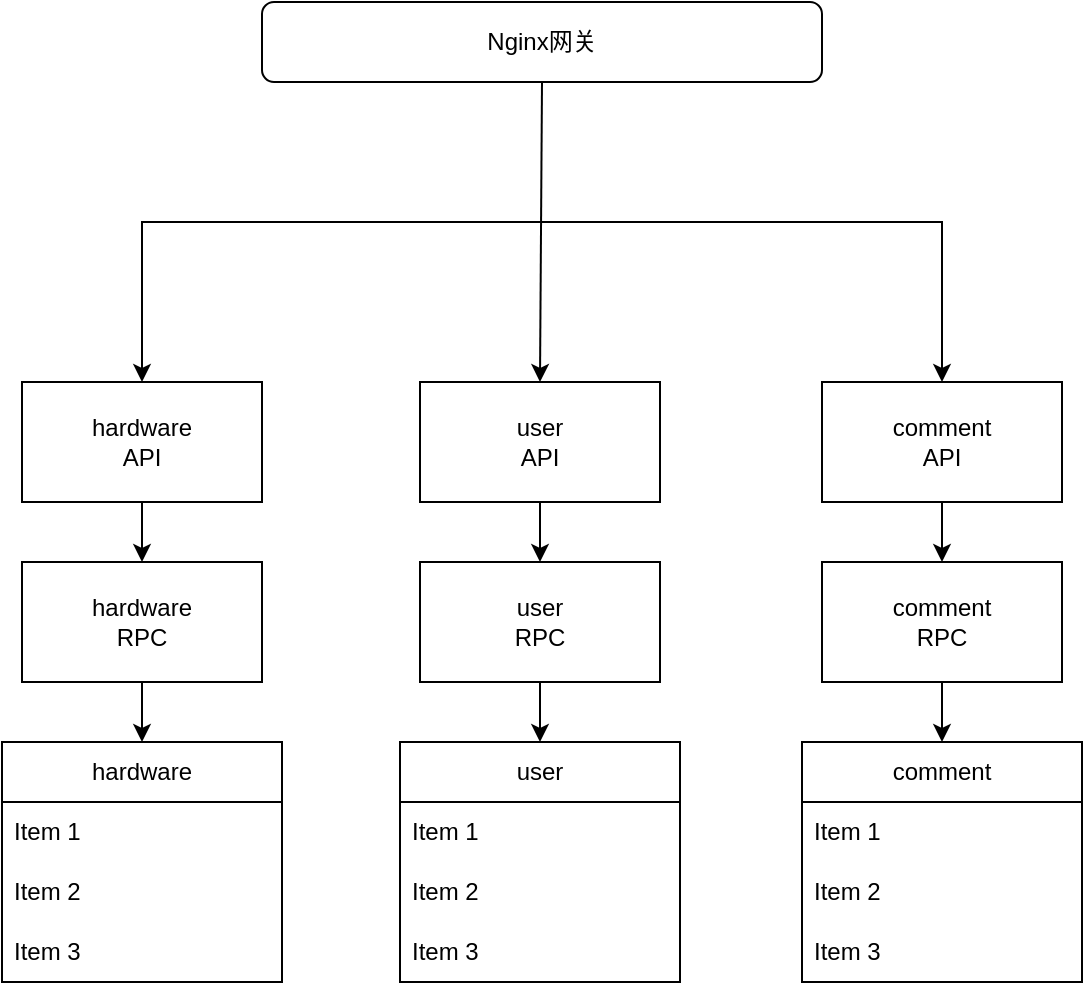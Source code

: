 <mxfile version="21.3.8" type="github">
  <diagram id="C5RBs43oDa-KdzZeNtuy" name="Page-1">
    <mxGraphModel dx="1050" dy="573" grid="1" gridSize="10" guides="1" tooltips="1" connect="1" arrows="1" fold="1" page="1" pageScale="1" pageWidth="827" pageHeight="1169" background="#ffffff" math="0" shadow="0">
      <root>
        <mxCell id="WIyWlLk6GJQsqaUBKTNV-0" />
        <mxCell id="WIyWlLk6GJQsqaUBKTNV-1" parent="WIyWlLk6GJQsqaUBKTNV-0" />
        <mxCell id="WIyWlLk6GJQsqaUBKTNV-3" value="Nginx网关" style="rounded=1;whiteSpace=wrap;html=1;fontSize=12;glass=0;strokeWidth=1;shadow=0;" parent="WIyWlLk6GJQsqaUBKTNV-1" vertex="1">
          <mxGeometry x="170" y="20" width="280" height="40" as="geometry" />
        </mxCell>
        <mxCell id="wGfuY0L1f4zVH9nWmZ6j-10" value="hardware&lt;br&gt;RPC" style="rounded=0;whiteSpace=wrap;html=1;" parent="WIyWlLk6GJQsqaUBKTNV-1" vertex="1">
          <mxGeometry x="50" y="300" width="120" height="60" as="geometry" />
        </mxCell>
        <mxCell id="wGfuY0L1f4zVH9nWmZ6j-11" value="user&lt;br&gt;RPC" style="rounded=0;whiteSpace=wrap;html=1;" parent="WIyWlLk6GJQsqaUBKTNV-1" vertex="1">
          <mxGeometry x="249" y="300" width="120" height="60" as="geometry" />
        </mxCell>
        <mxCell id="wGfuY0L1f4zVH9nWmZ6j-12" value="comment&lt;br&gt;RPC" style="rounded=0;whiteSpace=wrap;html=1;" parent="WIyWlLk6GJQsqaUBKTNV-1" vertex="1">
          <mxGeometry x="450" y="300" width="120" height="60" as="geometry" />
        </mxCell>
        <mxCell id="wGfuY0L1f4zVH9nWmZ6j-14" value="" style="endArrow=classic;html=1;rounded=0;exitX=0.5;exitY=1;exitDx=0;exitDy=0;entryX=0.5;entryY=0;entryDx=0;entryDy=0;" parent="WIyWlLk6GJQsqaUBKTNV-1" source="wGfuY0L1f4zVH9nWmZ6j-12" edge="1" target="wGfuY0L1f4zVH9nWmZ6j-27">
          <mxGeometry width="50" height="50" relative="1" as="geometry">
            <mxPoint x="470" y="300" as="sourcePoint" />
            <mxPoint x="474" y="380" as="targetPoint" />
          </mxGeometry>
        </mxCell>
        <mxCell id="wGfuY0L1f4zVH9nWmZ6j-16" value="" style="endArrow=classic;html=1;rounded=0;exitX=0.5;exitY=1;exitDx=0;exitDy=0;entryX=0.5;entryY=0;entryDx=0;entryDy=0;" parent="WIyWlLk6GJQsqaUBKTNV-1" source="wGfuY0L1f4zVH9nWmZ6j-11" edge="1" target="wGfuY0L1f4zVH9nWmZ6j-19">
          <mxGeometry width="50" height="50" relative="1" as="geometry">
            <mxPoint x="390" y="320" as="sourcePoint" />
            <mxPoint x="309" y="380" as="targetPoint" />
          </mxGeometry>
        </mxCell>
        <mxCell id="wGfuY0L1f4zVH9nWmZ6j-17" value="" style="endArrow=classic;html=1;rounded=0;exitX=0.5;exitY=1;exitDx=0;exitDy=0;entryX=0.5;entryY=0;entryDx=0;entryDy=0;" parent="WIyWlLk6GJQsqaUBKTNV-1" source="wGfuY0L1f4zVH9nWmZ6j-10" edge="1" target="wGfuY0L1f4zVH9nWmZ6j-23">
          <mxGeometry width="50" height="50" relative="1" as="geometry">
            <mxPoint x="390" y="320" as="sourcePoint" />
            <mxPoint x="150" y="380" as="targetPoint" />
          </mxGeometry>
        </mxCell>
        <mxCell id="wGfuY0L1f4zVH9nWmZ6j-19" value="user" style="swimlane;fontStyle=0;childLayout=stackLayout;horizontal=1;startSize=30;horizontalStack=0;resizeParent=1;resizeParentMax=0;resizeLast=0;collapsible=1;marginBottom=0;whiteSpace=wrap;html=1;" parent="WIyWlLk6GJQsqaUBKTNV-1" vertex="1">
          <mxGeometry x="239" y="390" width="140" height="120" as="geometry" />
        </mxCell>
        <mxCell id="wGfuY0L1f4zVH9nWmZ6j-20" value="Item 1" style="text;strokeColor=none;fillColor=none;align=left;verticalAlign=middle;spacingLeft=4;spacingRight=4;overflow=hidden;points=[[0,0.5],[1,0.5]];portConstraint=eastwest;rotatable=0;whiteSpace=wrap;html=1;" parent="wGfuY0L1f4zVH9nWmZ6j-19" vertex="1">
          <mxGeometry y="30" width="140" height="30" as="geometry" />
        </mxCell>
        <mxCell id="wGfuY0L1f4zVH9nWmZ6j-21" value="Item 2" style="text;strokeColor=none;fillColor=none;align=left;verticalAlign=middle;spacingLeft=4;spacingRight=4;overflow=hidden;points=[[0,0.5],[1,0.5]];portConstraint=eastwest;rotatable=0;whiteSpace=wrap;html=1;" parent="wGfuY0L1f4zVH9nWmZ6j-19" vertex="1">
          <mxGeometry y="60" width="140" height="30" as="geometry" />
        </mxCell>
        <mxCell id="wGfuY0L1f4zVH9nWmZ6j-22" value="Item 3" style="text;strokeColor=none;fillColor=none;align=left;verticalAlign=middle;spacingLeft=4;spacingRight=4;overflow=hidden;points=[[0,0.5],[1,0.5]];portConstraint=eastwest;rotatable=0;whiteSpace=wrap;html=1;" parent="wGfuY0L1f4zVH9nWmZ6j-19" vertex="1">
          <mxGeometry y="90" width="140" height="30" as="geometry" />
        </mxCell>
        <mxCell id="wGfuY0L1f4zVH9nWmZ6j-23" value="hardware" style="swimlane;fontStyle=0;childLayout=stackLayout;horizontal=1;startSize=30;horizontalStack=0;resizeParent=1;resizeParentMax=0;resizeLast=0;collapsible=1;marginBottom=0;whiteSpace=wrap;html=1;" parent="WIyWlLk6GJQsqaUBKTNV-1" vertex="1">
          <mxGeometry x="40" y="390" width="140" height="120" as="geometry">
            <mxRectangle x="80" y="380" width="60" height="30" as="alternateBounds" />
          </mxGeometry>
        </mxCell>
        <mxCell id="wGfuY0L1f4zVH9nWmZ6j-24" value="Item 1" style="text;strokeColor=none;fillColor=none;align=left;verticalAlign=middle;spacingLeft=4;spacingRight=4;overflow=hidden;points=[[0,0.5],[1,0.5]];portConstraint=eastwest;rotatable=0;whiteSpace=wrap;html=1;" parent="wGfuY0L1f4zVH9nWmZ6j-23" vertex="1">
          <mxGeometry y="30" width="140" height="30" as="geometry" />
        </mxCell>
        <mxCell id="wGfuY0L1f4zVH9nWmZ6j-25" value="Item 2" style="text;strokeColor=none;fillColor=none;align=left;verticalAlign=middle;spacingLeft=4;spacingRight=4;overflow=hidden;points=[[0,0.5],[1,0.5]];portConstraint=eastwest;rotatable=0;whiteSpace=wrap;html=1;" parent="wGfuY0L1f4zVH9nWmZ6j-23" vertex="1">
          <mxGeometry y="60" width="140" height="30" as="geometry" />
        </mxCell>
        <mxCell id="wGfuY0L1f4zVH9nWmZ6j-26" value="Item 3" style="text;strokeColor=none;fillColor=none;align=left;verticalAlign=middle;spacingLeft=4;spacingRight=4;overflow=hidden;points=[[0,0.5],[1,0.5]];portConstraint=eastwest;rotatable=0;whiteSpace=wrap;html=1;" parent="wGfuY0L1f4zVH9nWmZ6j-23" vertex="1">
          <mxGeometry y="90" width="140" height="30" as="geometry" />
        </mxCell>
        <mxCell id="wGfuY0L1f4zVH9nWmZ6j-27" value="comment" style="swimlane;fontStyle=0;childLayout=stackLayout;horizontal=1;startSize=30;horizontalStack=0;resizeParent=1;resizeParentMax=0;resizeLast=0;collapsible=1;marginBottom=0;whiteSpace=wrap;html=1;" parent="WIyWlLk6GJQsqaUBKTNV-1" vertex="1">
          <mxGeometry x="440" y="390" width="140" height="120" as="geometry" />
        </mxCell>
        <mxCell id="wGfuY0L1f4zVH9nWmZ6j-28" value="Item 1" style="text;strokeColor=none;fillColor=none;align=left;verticalAlign=middle;spacingLeft=4;spacingRight=4;overflow=hidden;points=[[0,0.5],[1,0.5]];portConstraint=eastwest;rotatable=0;whiteSpace=wrap;html=1;" parent="wGfuY0L1f4zVH9nWmZ6j-27" vertex="1">
          <mxGeometry y="30" width="140" height="30" as="geometry" />
        </mxCell>
        <mxCell id="wGfuY0L1f4zVH9nWmZ6j-29" value="Item 2" style="text;strokeColor=none;fillColor=none;align=left;verticalAlign=middle;spacingLeft=4;spacingRight=4;overflow=hidden;points=[[0,0.5],[1,0.5]];portConstraint=eastwest;rotatable=0;whiteSpace=wrap;html=1;" parent="wGfuY0L1f4zVH9nWmZ6j-27" vertex="1">
          <mxGeometry y="60" width="140" height="30" as="geometry" />
        </mxCell>
        <mxCell id="wGfuY0L1f4zVH9nWmZ6j-30" value="Item 3" style="text;strokeColor=none;fillColor=none;align=left;verticalAlign=middle;spacingLeft=4;spacingRight=4;overflow=hidden;points=[[0,0.5],[1,0.5]];portConstraint=eastwest;rotatable=0;whiteSpace=wrap;html=1;" parent="wGfuY0L1f4zVH9nWmZ6j-27" vertex="1">
          <mxGeometry y="90" width="140" height="30" as="geometry" />
        </mxCell>
        <mxCell id="X_O1ksmUCttVMGzJreqS-14" value="" style="endArrow=classic;html=1;rounded=0;entryX=0.5;entryY=0;entryDx=0;entryDy=0;" parent="WIyWlLk6GJQsqaUBKTNV-1" target="wGfuY0L1f4zVH9nWmZ6j-11" edge="1" source="3YhLqTwl9In5m9o0-fu4-1">
          <mxGeometry width="50" height="50" relative="1" as="geometry">
            <mxPoint x="310" y="120" as="sourcePoint" />
            <mxPoint x="440" y="270" as="targetPoint" />
          </mxGeometry>
        </mxCell>
        <mxCell id="3YhLqTwl9In5m9o0-fu4-0" value="hardware&lt;br style=&quot;border-color: var(--border-color);&quot;&gt;API" style="rounded=0;whiteSpace=wrap;html=1;" vertex="1" parent="WIyWlLk6GJQsqaUBKTNV-1">
          <mxGeometry x="50" y="210" width="120" height="60" as="geometry" />
        </mxCell>
        <mxCell id="3YhLqTwl9In5m9o0-fu4-2" value="comment&lt;br style=&quot;border-color: var(--border-color);&quot;&gt;API" style="rounded=0;whiteSpace=wrap;html=1;" vertex="1" parent="WIyWlLk6GJQsqaUBKTNV-1">
          <mxGeometry x="450" y="210" width="120" height="60" as="geometry" />
        </mxCell>
        <mxCell id="3YhLqTwl9In5m9o0-fu4-1" value="user&lt;br style=&quot;border-color: var(--border-color);&quot;&gt;API" style="rounded=0;whiteSpace=wrap;html=1;" vertex="1" parent="WIyWlLk6GJQsqaUBKTNV-1">
          <mxGeometry x="249" y="210" width="120" height="60" as="geometry" />
        </mxCell>
        <mxCell id="3YhLqTwl9In5m9o0-fu4-10" value="" style="endArrow=classic;html=1;rounded=0;exitX=0.5;exitY=1;exitDx=0;exitDy=0;entryX=0.5;entryY=0;entryDx=0;entryDy=0;" edge="1" parent="WIyWlLk6GJQsqaUBKTNV-1" source="3YhLqTwl9In5m9o0-fu4-2" target="wGfuY0L1f4zVH9nWmZ6j-12">
          <mxGeometry width="50" height="50" relative="1" as="geometry">
            <mxPoint x="390" y="310" as="sourcePoint" />
            <mxPoint x="440" y="260" as="targetPoint" />
          </mxGeometry>
        </mxCell>
        <mxCell id="3YhLqTwl9In5m9o0-fu4-11" value="" style="endArrow=classic;html=1;rounded=0;exitX=0.5;exitY=1;exitDx=0;exitDy=0;entryX=0.5;entryY=0;entryDx=0;entryDy=0;" edge="1" parent="WIyWlLk6GJQsqaUBKTNV-1" source="3YhLqTwl9In5m9o0-fu4-0" target="wGfuY0L1f4zVH9nWmZ6j-10">
          <mxGeometry width="50" height="50" relative="1" as="geometry">
            <mxPoint x="390" y="310" as="sourcePoint" />
            <mxPoint x="440" y="260" as="targetPoint" />
          </mxGeometry>
        </mxCell>
        <mxCell id="3YhLqTwl9In5m9o0-fu4-13" value="" style="endArrow=classic;html=1;rounded=0;exitX=0.5;exitY=1;exitDx=0;exitDy=0;entryX=0.5;entryY=0;entryDx=0;entryDy=0;" edge="1" parent="WIyWlLk6GJQsqaUBKTNV-1" source="WIyWlLk6GJQsqaUBKTNV-3" target="3YhLqTwl9In5m9o0-fu4-1">
          <mxGeometry relative="1" as="geometry">
            <mxPoint x="360" y="280" as="sourcePoint" />
            <mxPoint x="310" y="130" as="targetPoint" />
          </mxGeometry>
        </mxCell>
        <mxCell id="3YhLqTwl9In5m9o0-fu4-15" value="" style="endArrow=classic;html=1;rounded=0;entryX=0.5;entryY=0;entryDx=0;entryDy=0;" edge="1" parent="WIyWlLk6GJQsqaUBKTNV-1" target="3YhLqTwl9In5m9o0-fu4-2">
          <mxGeometry width="50" height="50" relative="1" as="geometry">
            <mxPoint x="310" y="130" as="sourcePoint" />
            <mxPoint x="440" y="260" as="targetPoint" />
            <Array as="points">
              <mxPoint x="510" y="130" />
            </Array>
          </mxGeometry>
        </mxCell>
        <mxCell id="3YhLqTwl9In5m9o0-fu4-16" value="" style="endArrow=classic;html=1;rounded=0;entryX=0.5;entryY=0;entryDx=0;entryDy=0;" edge="1" parent="WIyWlLk6GJQsqaUBKTNV-1" target="3YhLqTwl9In5m9o0-fu4-0">
          <mxGeometry width="50" height="50" relative="1" as="geometry">
            <mxPoint x="310" y="130" as="sourcePoint" />
            <mxPoint x="440" y="260" as="targetPoint" />
            <Array as="points">
              <mxPoint x="110" y="130" />
            </Array>
          </mxGeometry>
        </mxCell>
      </root>
    </mxGraphModel>
  </diagram>
</mxfile>

